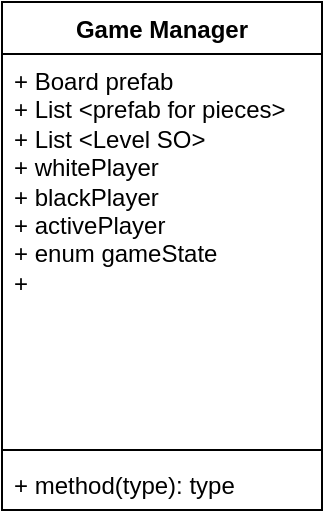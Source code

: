 <mxfile version="26.0.6">
  <diagram name="Page-1" id="kLYF4cSdOsvnM0RhAteQ">
    <mxGraphModel dx="1393" dy="755" grid="1" gridSize="10" guides="1" tooltips="1" connect="1" arrows="1" fold="1" page="1" pageScale="1" pageWidth="850" pageHeight="1100" math="0" shadow="0">
      <root>
        <mxCell id="0" />
        <mxCell id="1" parent="0" />
        <mxCell id="ogwUzt5TBPCE8RQowMsZ-5" value="Game Manager" style="swimlane;fontStyle=1;align=center;verticalAlign=top;childLayout=stackLayout;horizontal=1;startSize=26;horizontalStack=0;resizeParent=1;resizeParentMax=0;resizeLast=0;collapsible=1;marginBottom=0;whiteSpace=wrap;html=1;" parent="1" vertex="1">
          <mxGeometry x="340" y="190" width="160" height="254" as="geometry" />
        </mxCell>
        <mxCell id="ogwUzt5TBPCE8RQowMsZ-6" value="+ Board prefab&lt;div&gt;+ List &amp;lt;prefab for pieces&amp;gt;&lt;/div&gt;&lt;div&gt;+ List &amp;lt;Level SO&amp;gt;&lt;br&gt;&lt;div&gt;+ whitePlayer&lt;/div&gt;&lt;/div&gt;&lt;div&gt;+ blackPlayer&lt;/div&gt;&lt;div&gt;+ activePlayer&lt;/div&gt;&lt;div&gt;+ enum gameState&lt;/div&gt;&lt;div&gt;+&amp;nbsp;&lt;/div&gt;" style="text;strokeColor=none;fillColor=none;align=left;verticalAlign=top;spacingLeft=4;spacingRight=4;overflow=hidden;rotatable=0;points=[[0,0.5],[1,0.5]];portConstraint=eastwest;whiteSpace=wrap;html=1;" parent="ogwUzt5TBPCE8RQowMsZ-5" vertex="1">
          <mxGeometry y="26" width="160" height="194" as="geometry" />
        </mxCell>
        <mxCell id="ogwUzt5TBPCE8RQowMsZ-7" value="" style="line;strokeWidth=1;fillColor=none;align=left;verticalAlign=middle;spacingTop=-1;spacingLeft=3;spacingRight=3;rotatable=0;labelPosition=right;points=[];portConstraint=eastwest;strokeColor=inherit;" parent="ogwUzt5TBPCE8RQowMsZ-5" vertex="1">
          <mxGeometry y="220" width="160" height="8" as="geometry" />
        </mxCell>
        <mxCell id="ogwUzt5TBPCE8RQowMsZ-8" value="+ method(type): type" style="text;strokeColor=none;fillColor=none;align=left;verticalAlign=top;spacingLeft=4;spacingRight=4;overflow=hidden;rotatable=0;points=[[0,0.5],[1,0.5]];portConstraint=eastwest;whiteSpace=wrap;html=1;" parent="ogwUzt5TBPCE8RQowMsZ-5" vertex="1">
          <mxGeometry y="228" width="160" height="26" as="geometry" />
        </mxCell>
      </root>
    </mxGraphModel>
  </diagram>
</mxfile>
